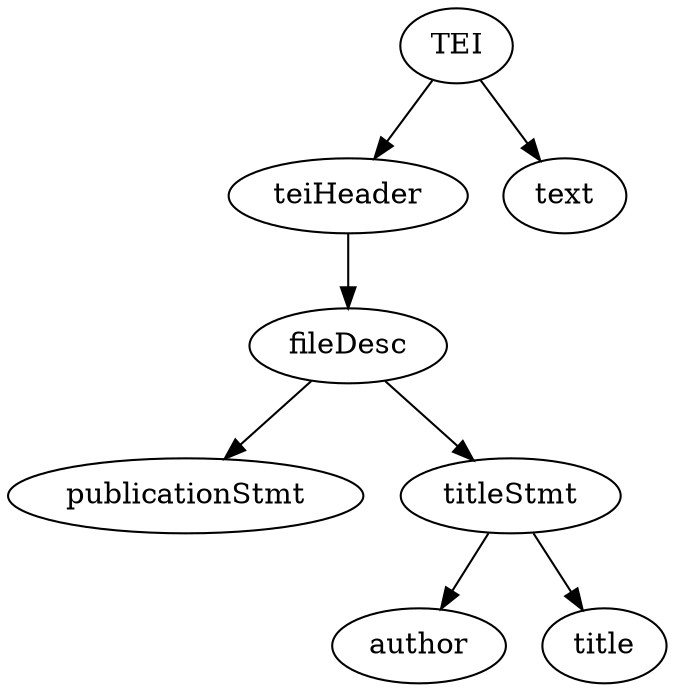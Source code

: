 digraph Tree {
	"/TEI/teiHeader/fileDesc/publicationStmt" [label = "publicationStmt"];
	"/TEI/teiHeader/fileDesc" [label = "fileDesc"];
	"/TEI/teiHeader/fileDesc/titleStmt" [label = "titleStmt"];
	"/TEI/teiHeader/fileDesc/titleStmt/author" [label = "author"];
	"/TEI/teiHeader" [label = "teiHeader"];
	"/TEI/text" [label = "text"];
	"/TEI" [label = "TEI"];
	"/TEI/teiHeader/fileDesc/titleStmt/title" [label = "title"];
	"/TEI" -> "/TEI/text";
	"/TEI/teiHeader" -> "/TEI/teiHeader/fileDesc";
	"/TEI/teiHeader/fileDesc" -> "/TEI/teiHeader/fileDesc/publicationStmt";
	"/TEI/teiHeader/fileDesc" -> "/TEI/teiHeader/fileDesc/titleStmt";
	"/TEI/teiHeader/fileDesc/titleStmt" -> "/TEI/teiHeader/fileDesc/titleStmt/title";
	"/TEI/teiHeader/fileDesc/titleStmt" -> "/TEI/teiHeader/fileDesc/titleStmt/author";
	"/TEI" -> "/TEI/teiHeader";
}
